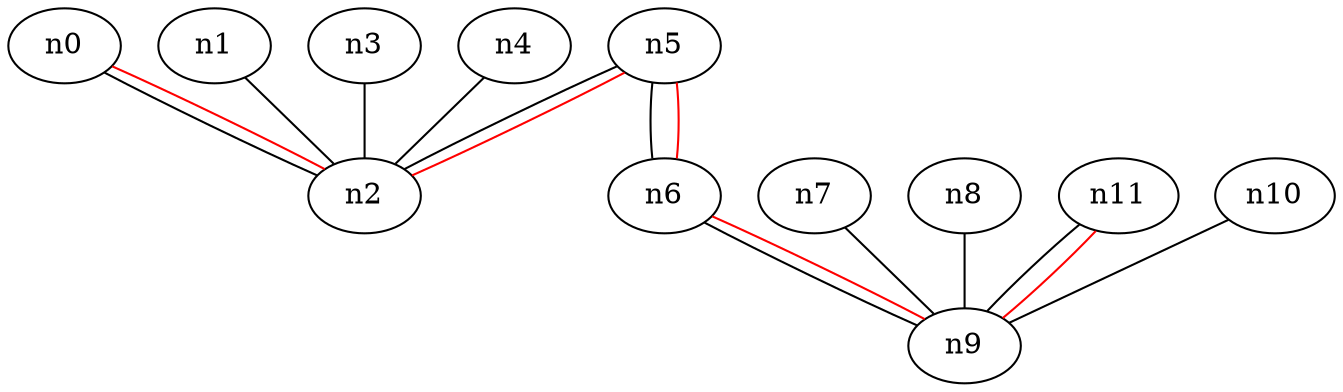graph {
n0 [label="n0"];
n1 [label="n1"];
n2 [label="n2"];
n3 [label="n3"];
n4 [label="n4"];
n5 [label="n5"];
n6 [label="n6"];
n7 [label="n7"];
n8 [label="n8"];
n9 [label="n9"];
n10 [label="n10"];
n11 [label="n11"];

n0--n2;
n1--n2;
n4--n2;
n3--n2;
n5--n2;
n5--n6;
n6--n9;
n7--n9;
n8--n9;
n11--n9;
n10--n9;

n0--n2 [color=red penwidth=1 constraint=False];
n2--n5 [color=red penwidth=1 constraint=False];
n5--n6 [color=red penwidth=1 constraint=False];
n6--n9 [color=red penwidth=1 constraint=False];
n9--n11 [color=red penwidth=1 constraint=False];
}